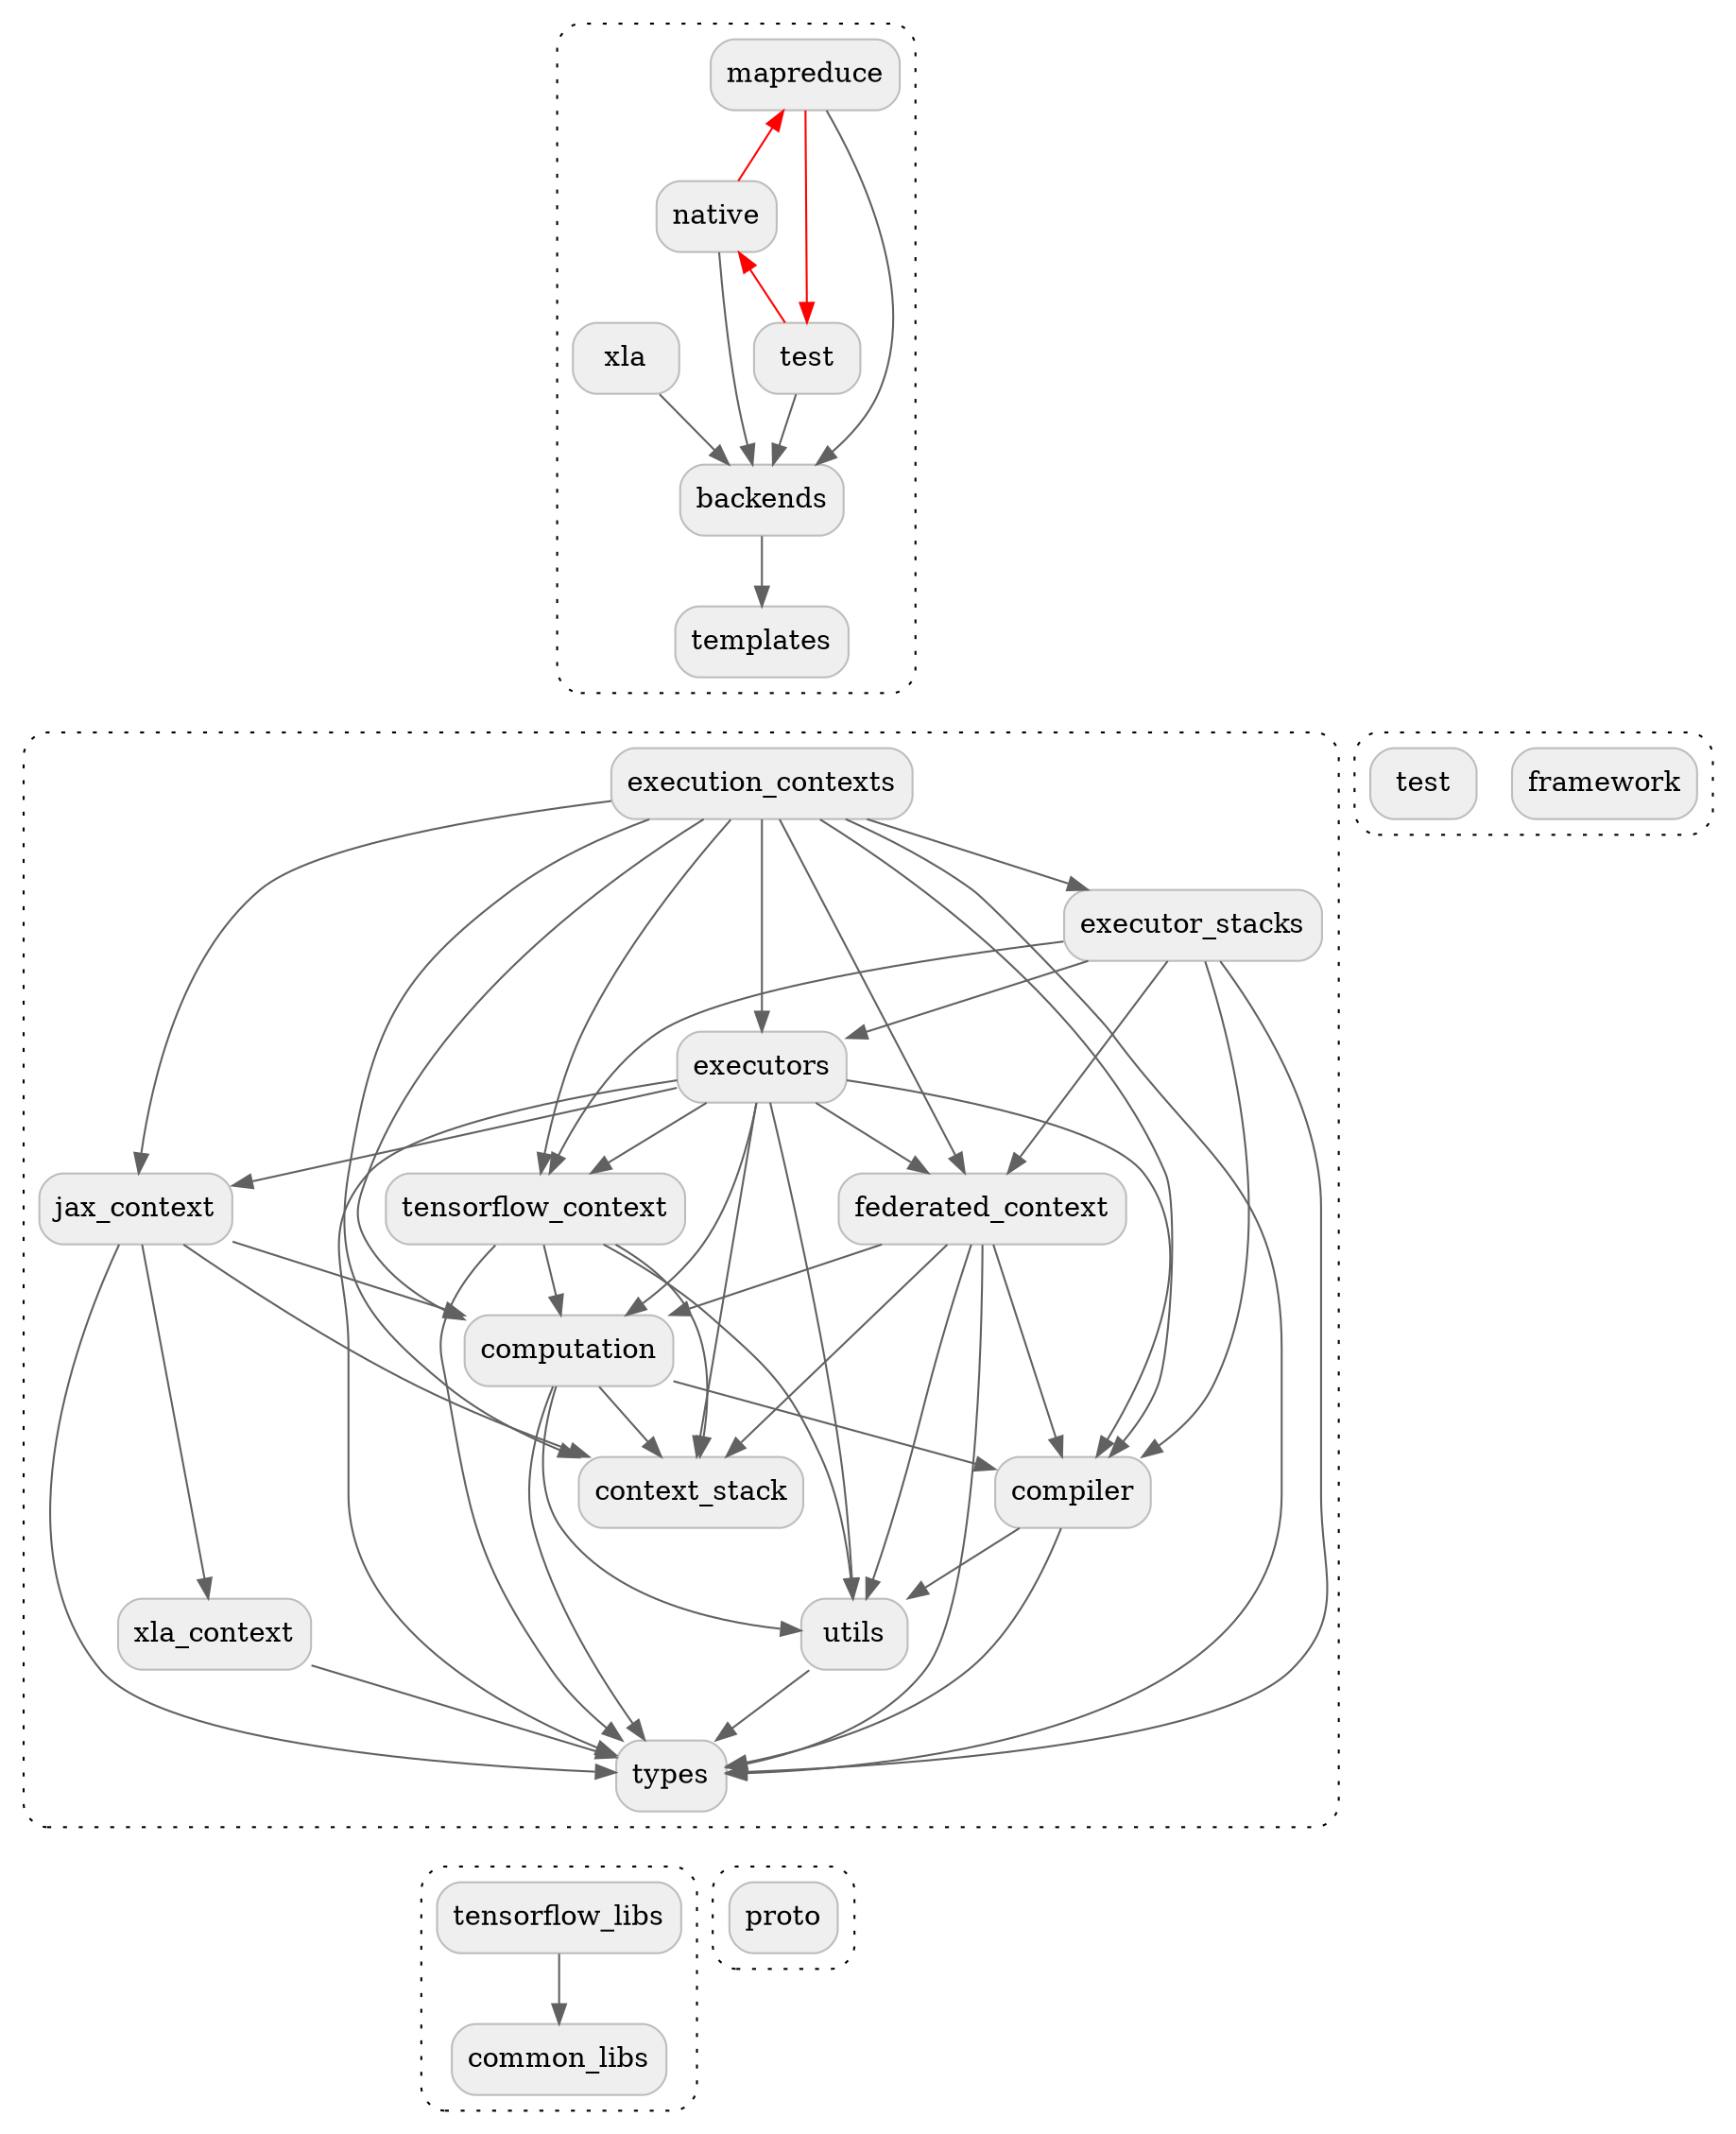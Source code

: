 digraph {
  graph [style="dotted,rounded"]
  node [shape="box", style="rounded,filled", fillcolor="#efefef", color="#bdbdbd"]
  edge [color="#616161"]

  subgraph cluster_core_0 {
    mapreduce [href="https://github.com/tensorflow/federated/blob/main/tensorflow_federated/python/core/backends/mapreduce" target="_parent",]
    native [href="https://github.com/tensorflow/federated/blob/main/tensorflow_federated/python/core/backends/native" target="_parent",]
    backends_test [label="test", href="https://github.com/tensorflow/federated/blob/main/tensorflow_federated/python/core/backends/test" target="_parent",]
    xla [href="https://github.com/tensorflow/federated/blob/main/tensorflow_federated/python/core/backends/xla" target="_parent",]
    backends [href="https://github.com/tensorflow/federated/blob/main/tensorflow_federated/python/core/backends" target="_parent"]
    templates [href="https://github.com/tensorflow/federated/blob/main/tensorflow_federated/python/core/templates" target="_parent"]
  }

  mapreduce -> backends
  native -> backends
  backends_test -> backends
  xla -> backends
  backends -> templates
  templates -> execution_contexts [arrowhead="none", style="invisible"]

  // TODO: b/233800075 - Remove dependency from `native` to `mapreduce`.
  mapreduce -> native [dir=back, color="#ff0000"]
  // TODO: b/233800373 - Remove dependency from `test` to `native`.
  native -> backends_test [dir=back, color="#ff0000"]
  // TODO: b/233801300 - Remove dependency from `mapreduce` to `test`.
  mapreduce -> backends_test [color="#ff0000"]

  subgraph cluster_core_1 {
    framework [href="https://github.com/tensorflow/federated/blob/main/tensorflow_federated/python/core/framework" target="_parent"]
    test [href="https://github.com/tensorflow/federated/blob/main/tensorflow_federated/python/core/test" target="_parent"]
  }

  framework -> executor_stacks [arrowhead="none", style="invisible"]
  test -> executor_stacks [arrowhead="none", style="invisible"]

  subgraph cluster_core_2 {
    execution_contexts [href="https://github.com/tensorflow/federated/blob/main/tensorflow_federated/python/core/impl/execution_contexts" target="_parent"]
    executor_stacks [href="https://github.com/tensorflow/federated/blob/main/tensorflow_federated/python/core/impl/executor_stacks" target="_parent"]
    executors [href="https://github.com/tensorflow/federated/blob/main/tensorflow_federated/python/core/impl/executors" target="_parent"]
    federated_context [href="https://github.com/tensorflow/federated/blob/main/tensorflow_federated/python/core/impl/federated_context" target="_parent"]
    tensorflow_context [href="https://github.com/tensorflow/federated/blob/main/tensorflow_federated/python/core/impl/tensorflow_context" target="_parent"]
    jax_context [href="https://github.com/tensorflow/federated/blob/main/tensorflow_federated/python/core/impl/jax_context" target="_parent"]
    xla_context [href="https://github.com/tensorflow/federated/blob/main/tensorflow_federated/python/core/impl/jax_context" target="_parent"]
    computation [href="https://github.com/tensorflow/federated/blob/main/tensorflow_federated/python/core/impl/computation" target="_parent"]
    compiler [href="https://github.com/tensorflow/federated/blob/main/tensorflow_federated/python/core/impl/compiler" target="_parent"]
    utils [href="https://github.com/tensorflow/federated/blob/main/tensorflow_federated/python/core/impl/utils" target="_parent"]
    types [href="https://github.com/tensorflow/federated/blob/main/tensorflow_federated/python/core/impl/types" target="_parent"]
    context_stack [href="https://github.com/tensorflow/federated/blob/main/tensorflow_federated/python/core/impl/context_stack" target="_parent"]
  }

  execution_contexts -> executor_stacks
  execution_contexts -> executors
  execution_contexts -> federated_context
  execution_contexts -> tensorflow_context
  execution_contexts -> jax_context
  execution_contexts -> computation
  execution_contexts -> compiler
  execution_contexts -> types
  execution_contexts -> context_stack
  executor_stacks -> federated_context
  executor_stacks -> tensorflow_context
  executor_stacks -> executors
  executor_stacks -> compiler
  executor_stacks -> types
  executors -> federated_context
  executors -> tensorflow_context
  executors -> jax_context
  executors -> computation
  executors -> compiler
  executors -> utils
  executors -> types
  executors -> context_stack
  federated_context -> computation
  federated_context -> compiler
  federated_context -> utils
  federated_context -> types
  federated_context -> context_stack
  tensorflow_context -> computation
  tensorflow_context -> utils
  tensorflow_context -> types
  tensorflow_context -> context_stack
  jax_context -> xla_context
  jax_context -> computation
  jax_context -> types
  jax_context -> context_stack
  xla_context -> types
  computation -> compiler
  computation -> utils
  computation -> types
  computation -> context_stack
  compiler -> utils
  compiler -> types
  utils -> types
  types -> tensorflow_libs [arrowhead="none", style="invisible"]
  types -> proto [arrowhead="none", style="invisible"]

  subgraph cluster_core_3 {
    tensorflow_libs [href="https://github.com/tensorflow/federated/blob/main/tensorflow_federated/python/tensorflow_libs" target="_parent"]
    common_libs [href="https://github.com/tensorflow/federated/blob/main/tensorflow_federated/python/common_libs" target="_parent"]
  }

  tensorflow_libs -> common_libs

  subgraph cluster_core_4 {
    proto [href="https://github.com/tensorflow/federated/blob/main/tensorflow_federated/proto" target="_parent"]
  }
}
